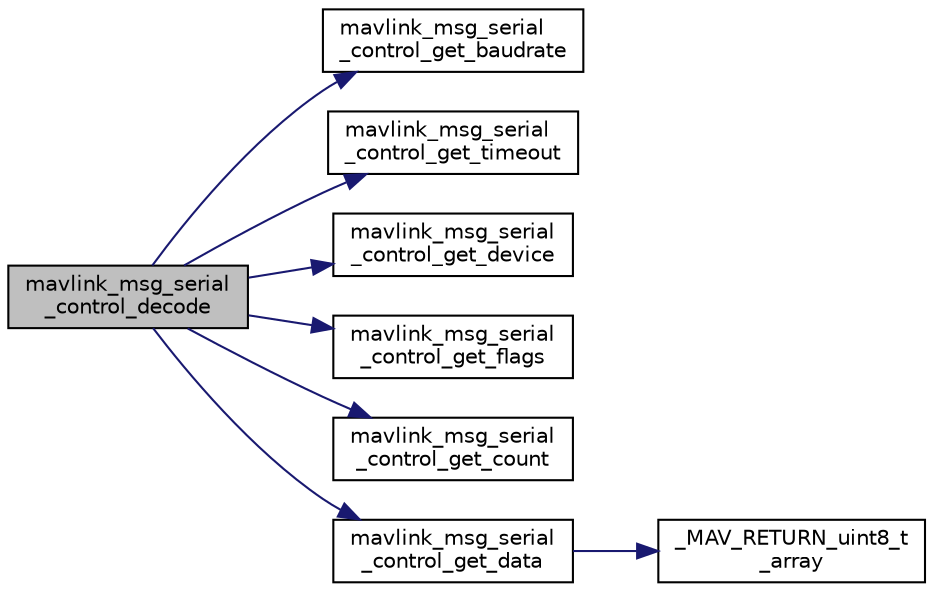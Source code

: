 digraph "mavlink_msg_serial_control_decode"
{
 // INTERACTIVE_SVG=YES
  edge [fontname="Helvetica",fontsize="10",labelfontname="Helvetica",labelfontsize="10"];
  node [fontname="Helvetica",fontsize="10",shape=record];
  rankdir="LR";
  Node1 [label="mavlink_msg_serial\l_control_decode",height=0.2,width=0.4,color="black", fillcolor="grey75", style="filled" fontcolor="black"];
  Node1 -> Node2 [color="midnightblue",fontsize="10",style="solid",fontname="Helvetica"];
  Node2 [label="mavlink_msg_serial\l_control_get_baudrate",height=0.2,width=0.4,color="black", fillcolor="white", style="filled",URL="$mavlink__msg__serial__control_8h.html#aad0f99c51ba957bad4200ccc6641b2a3",tooltip="Get field baudrate from serial_control message. "];
  Node1 -> Node3 [color="midnightblue",fontsize="10",style="solid",fontname="Helvetica"];
  Node3 [label="mavlink_msg_serial\l_control_get_timeout",height=0.2,width=0.4,color="black", fillcolor="white", style="filled",URL="$mavlink__msg__serial__control_8h.html#abf5257865848724a112eff03586d4234",tooltip="Get field timeout from serial_control message. "];
  Node1 -> Node4 [color="midnightblue",fontsize="10",style="solid",fontname="Helvetica"];
  Node4 [label="mavlink_msg_serial\l_control_get_device",height=0.2,width=0.4,color="black", fillcolor="white", style="filled",URL="$mavlink__msg__serial__control_8h.html#ac3508529418ab6739af2a9675b43db5e",tooltip="Send a serial_control message. "];
  Node1 -> Node5 [color="midnightblue",fontsize="10",style="solid",fontname="Helvetica"];
  Node5 [label="mavlink_msg_serial\l_control_get_flags",height=0.2,width=0.4,color="black", fillcolor="white", style="filled",URL="$mavlink__msg__serial__control_8h.html#a379f795b38ebf8b6bbbc93e82e0b334d",tooltip="Get field flags from serial_control message. "];
  Node1 -> Node6 [color="midnightblue",fontsize="10",style="solid",fontname="Helvetica"];
  Node6 [label="mavlink_msg_serial\l_control_get_count",height=0.2,width=0.4,color="black", fillcolor="white", style="filled",URL="$mavlink__msg__serial__control_8h.html#a91c6115a48c05bfd223b22604c0361bd",tooltip="Get field count from serial_control message. "];
  Node1 -> Node7 [color="midnightblue",fontsize="10",style="solid",fontname="Helvetica"];
  Node7 [label="mavlink_msg_serial\l_control_get_data",height=0.2,width=0.4,color="black", fillcolor="white", style="filled",URL="$mavlink__msg__serial__control_8h.html#ad83b77ea25badc05281e80af21d5efc6",tooltip="Get field data from serial_control message. "];
  Node7 -> Node8 [color="midnightblue",fontsize="10",style="solid",fontname="Helvetica"];
  Node8 [label="_MAV_RETURN_uint8_t\l_array",height=0.2,width=0.4,color="black", fillcolor="white", style="filled",URL="$v0_89_2protocol_8h.html#a0577ed5da38b4eed5472e27dc94026c3"];
}

